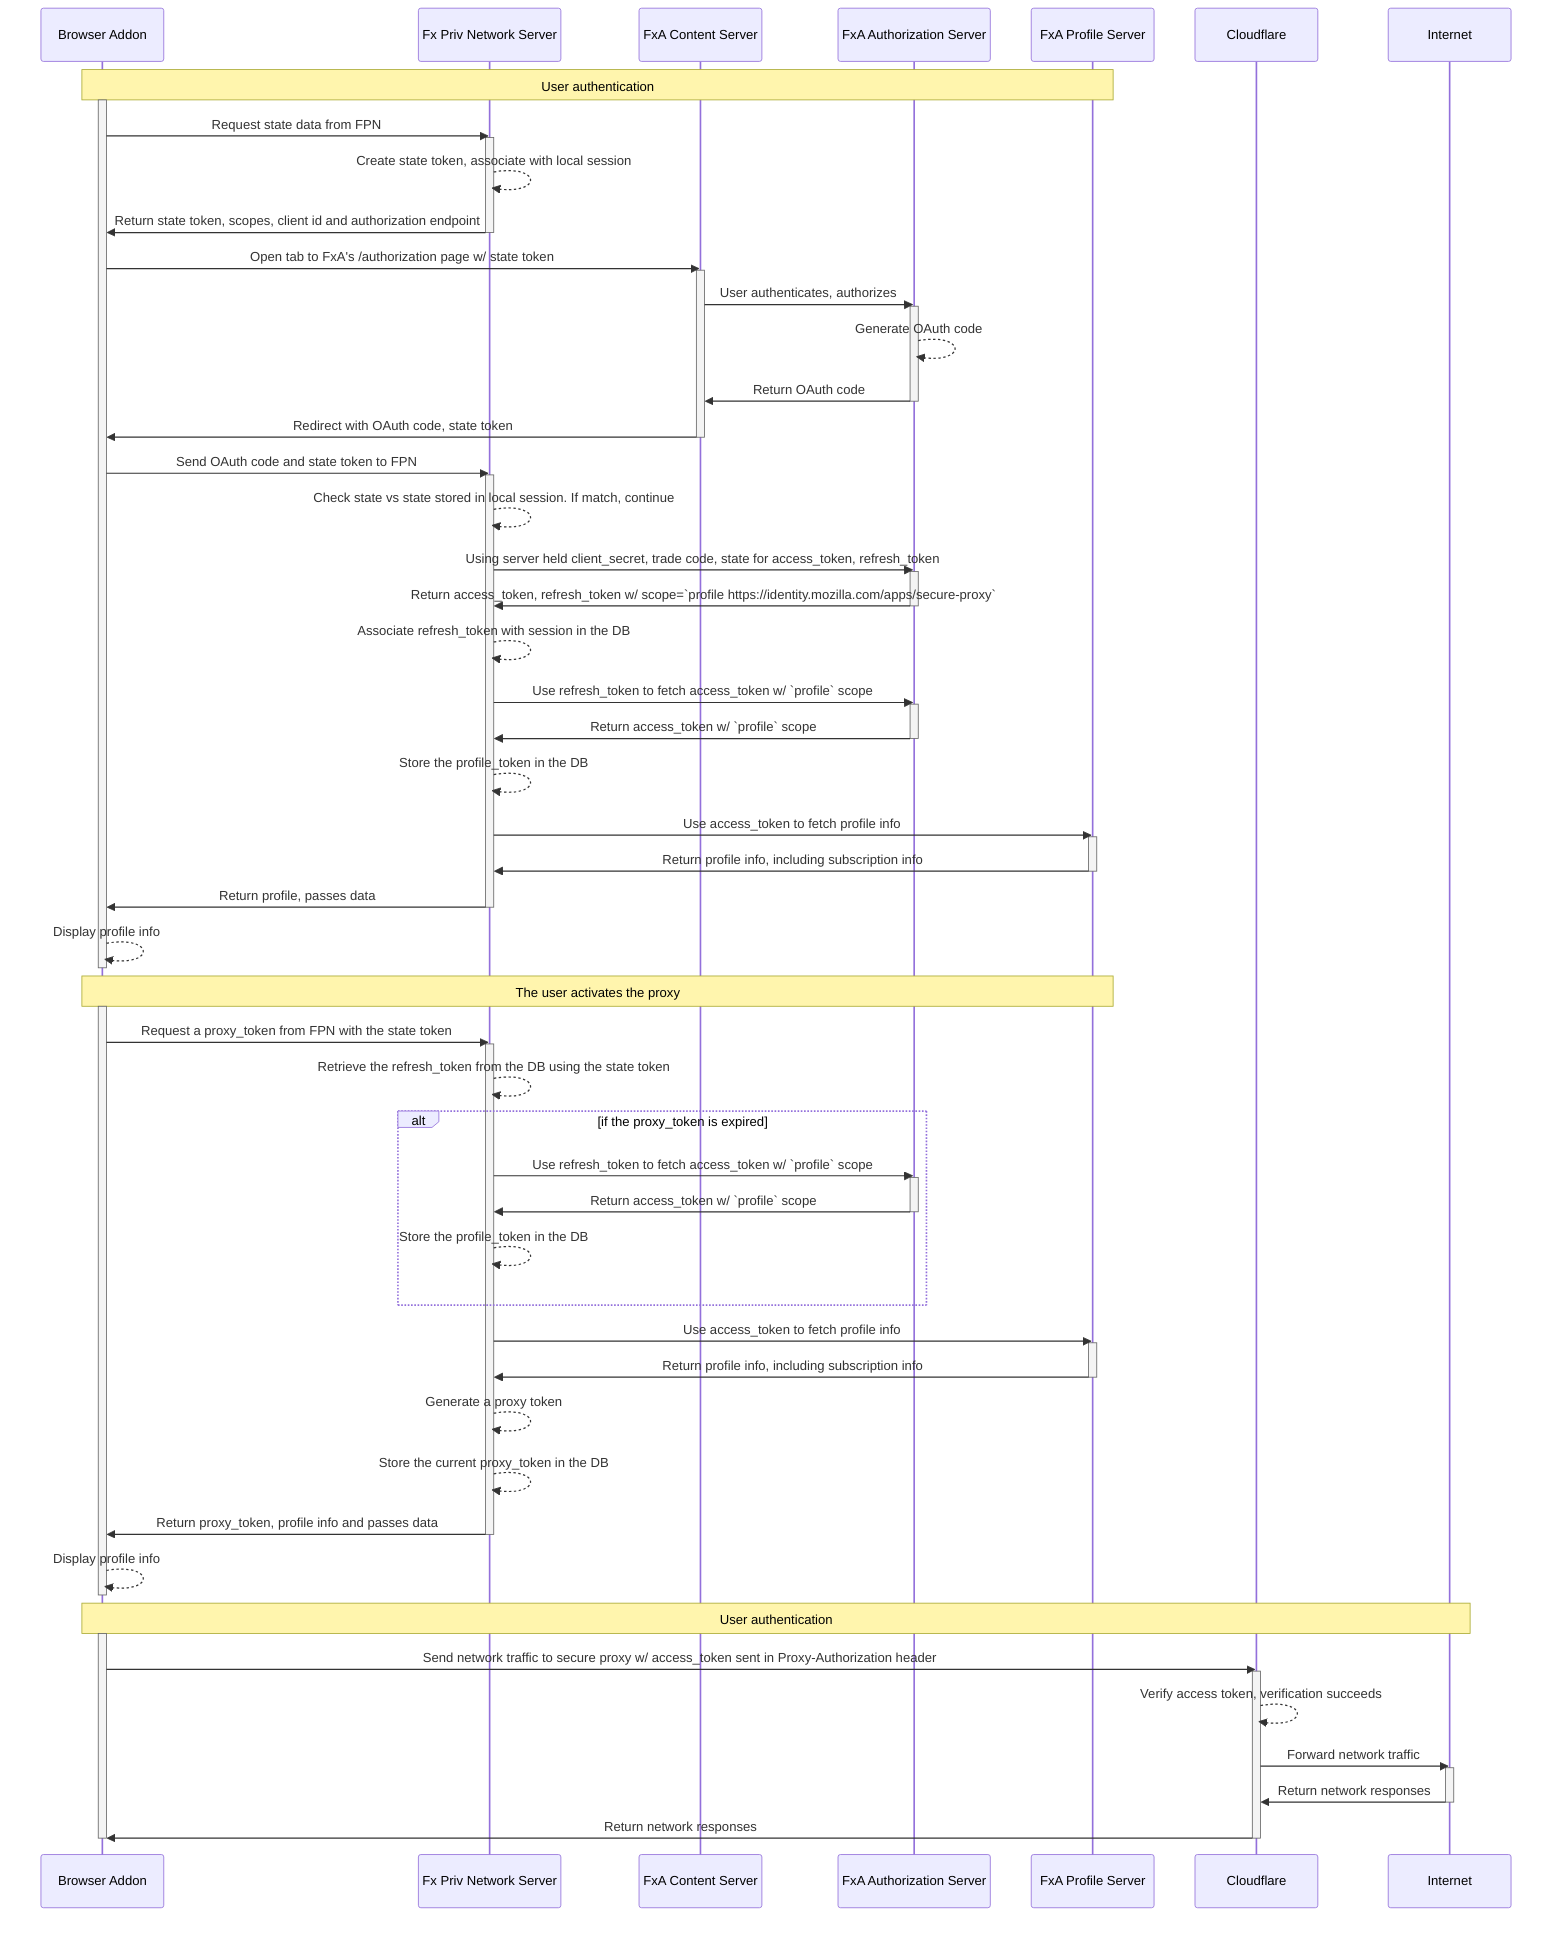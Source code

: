 sequenceDiagram
participant UA as Browser Addon
participant FPN as Fx Priv Network Server
participant FxA as FxA Content Server
participant FxAA as FxA Authorization Server
participant FxAP as FxA Profile Server
participant CF as Cloudflare
participant IN as Internet

Note over UA, FxAP: User authentication
activate UA
UA->>FPN: Request state data from FPN
activate FPN
FPN-->>FPN: Create state token, associate with local session
FPN->>UA: Return state token, scopes, client id and authorization endpoint
deactivate FPN
UA->>FxA: Open tab to FxA's /authorization page w/ state token
activate FxA
FxA->>FxAA: User authenticates, authorizes
activate FxAA
FxAA-->>FxAA: Generate OAuth code
FxAA->>FxA: Return OAuth code
deactivate FxAA
FxA->>UA: Redirect with OAuth code, state token
deactivate FxA
UA->>FPN: Send OAuth code and state token to FPN
activate FPN
FPN-->>FPN: Check state vs state stored in local session. If match, continue
FPN->>FxAA: Using server held client_secret, trade code, state for access_token, refresh_token
activate FxAA
FxAA->>FPN: Return access_token, refresh_token w/ scope=`profile https://identity.mozilla.com/apps/secure-proxy`
deactivate FxAA
FPN-->>FPN: Associate refresh_token with session in the DB
FPN->>FxAA: Use refresh_token to fetch access_token w/ `profile` scope
activate FxAA
FxAA->>FPN: Return access_token w/ `profile` scope
deactivate FxAA
FPN-->>FPN: Store the profile_token in the DB
FPN->>FxAP: Use access_token to fetch profile info
activate FxAP
FxAP->>FPN: Return profile info, including subscription info
deactivate FxAP
FPN->>UA: Return profile, passes data
deactivate FPN
UA-->>UA: Display profile info
deactivate UA

Note over UA, FxAP: The user activates the proxy
activate UA
UA->>FPN: Request a proxy_token from FPN with the state token
activate FPN
FPN-->>FPN: Retrieve the refresh_token from the DB using the state token
alt if the proxy_token is expired
FPN->>FxAA: Use refresh_token to fetch access_token w/ `profile` scope
activate FxAA
FxAA->>FPN: Return access_token w/ `profile` scope
deactivate FxAA
FPN-->>FPN: Store the profile_token in the DB
end
FPN->>FxAP: Use access_token to fetch profile info
activate FxAP
FxAP->>FPN: Return profile info, including subscription info
deactivate FxAP
FPN-->>FPN: Generate a proxy token
FPN-->>FPN: Store the current proxy_token in the DB
FPN->>UA: Return proxy_token, profile info and passes data
deactivate FPN
UA-->>UA: Display profile info
deactivate UA

Note over UA, IN: User authentication
activate UA
UA->>CF: Send network traffic to secure proxy w/ access_token sent in Proxy-Authorization header
activate CF
CF-->>CF: Verify access token, verification succeeds
CF->>IN: Forward network traffic
activate IN
IN->>CF: Return network responses
deactivate IN
CF->>UA: Return network responses
deactivate CF
deactivate UA